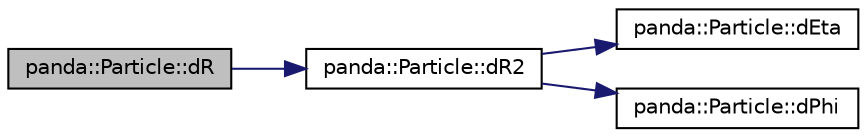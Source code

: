 digraph G
{
  edge [fontname="Helvetica",fontsize="10",labelfontname="Helvetica",labelfontsize="10"];
  node [fontname="Helvetica",fontsize="10",shape=record];
  rankdir=LR;
  Node1 [label="panda::Particle::dR",height=0.2,width=0.4,color="black", fillcolor="grey75", style="filled" fontcolor="black"];
  Node1 -> Node2 [color="midnightblue",fontsize="10",style="solid"];
  Node2 [label="panda::Particle::dR2",height=0.2,width=0.4,color="black", fillcolor="white", style="filled",URL="$classpanda_1_1Particle.html#a31b515f8bcd6d64227ec24dd4b9682c3"];
  Node2 -> Node3 [color="midnightblue",fontsize="10",style="solid"];
  Node3 [label="panda::Particle::dEta",height=0.2,width=0.4,color="black", fillcolor="white", style="filled",URL="$classpanda_1_1Particle.html#a7216a6a830a5231aef8ebc7d57018699"];
  Node2 -> Node4 [color="midnightblue",fontsize="10",style="solid"];
  Node4 [label="panda::Particle::dPhi",height=0.2,width=0.4,color="black", fillcolor="white", style="filled",URL="$classpanda_1_1Particle.html#ad58d76aa3509890401e7075d36d605b2"];
}
